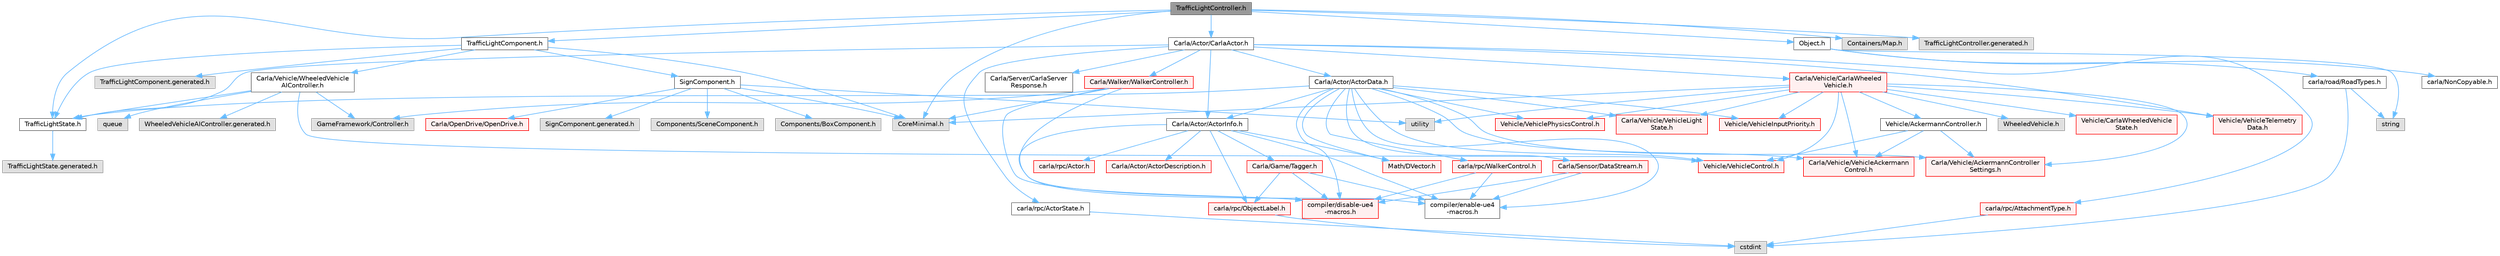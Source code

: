 digraph "TrafficLightController.h"
{
 // INTERACTIVE_SVG=YES
 // LATEX_PDF_SIZE
  bgcolor="transparent";
  edge [fontname=Helvetica,fontsize=10,labelfontname=Helvetica,labelfontsize=10];
  node [fontname=Helvetica,fontsize=10,shape=box,height=0.2,width=0.4];
  Node1 [id="Node000001",label="TrafficLightController.h",height=0.2,width=0.4,color="gray40", fillcolor="grey60", style="filled", fontcolor="black",tooltip=" "];
  Node1 -> Node2 [id="edge1_Node000001_Node000002",color="steelblue1",style="solid",tooltip=" "];
  Node2 [id="Node000002",label="CoreMinimal.h",height=0.2,width=0.4,color="grey60", fillcolor="#E0E0E0", style="filled",tooltip=" "];
  Node1 -> Node3 [id="edge2_Node000001_Node000003",color="steelblue1",style="solid",tooltip=" "];
  Node3 [id="Node000003",label="Object.h",height=0.2,width=0.4,color="grey40", fillcolor="white", style="filled",URL="$db/dbf/Object_8h.html",tooltip=" "];
  Node3 -> Node4 [id="edge3_Node000003_Node000004",color="steelblue1",style="solid",tooltip=" "];
  Node4 [id="Node000004",label="carla/NonCopyable.h",height=0.2,width=0.4,color="grey40", fillcolor="white", style="filled",URL="$d4/dd8/LibCarla_2source_2carla_2NonCopyable_8h.html",tooltip=" "];
  Node3 -> Node5 [id="edge4_Node000003_Node000005",color="steelblue1",style="solid",tooltip=" "];
  Node5 [id="Node000005",label="carla/road/RoadTypes.h",height=0.2,width=0.4,color="grey40", fillcolor="white", style="filled",URL="$d6/dbb/RoadTypes_8h.html",tooltip=" "];
  Node5 -> Node6 [id="edge5_Node000005_Node000006",color="steelblue1",style="solid",tooltip=" "];
  Node6 [id="Node000006",label="cstdint",height=0.2,width=0.4,color="grey60", fillcolor="#E0E0E0", style="filled",tooltip=" "];
  Node5 -> Node7 [id="edge6_Node000005_Node000007",color="steelblue1",style="solid",tooltip=" "];
  Node7 [id="Node000007",label="string",height=0.2,width=0.4,color="grey60", fillcolor="#E0E0E0", style="filled",tooltip=" "];
  Node3 -> Node7 [id="edge7_Node000003_Node000007",color="steelblue1",style="solid",tooltip=" "];
  Node1 -> Node8 [id="edge8_Node000001_Node000008",color="steelblue1",style="solid",tooltip=" "];
  Node8 [id="Node000008",label="TrafficLightState.h",height=0.2,width=0.4,color="grey40", fillcolor="white", style="filled",URL="$df/d9b/Unreal_2CarlaUE4_2Plugins_2Carla_2Source_2Carla_2Traffic_2TrafficLightState_8h.html",tooltip=" "];
  Node8 -> Node9 [id="edge9_Node000008_Node000009",color="steelblue1",style="solid",tooltip=" "];
  Node9 [id="Node000009",label="TrafficLightState.generated.h",height=0.2,width=0.4,color="grey60", fillcolor="#E0E0E0", style="filled",tooltip=" "];
  Node1 -> Node10 [id="edge10_Node000001_Node000010",color="steelblue1",style="solid",tooltip=" "];
  Node10 [id="Node000010",label="TrafficLightComponent.h",height=0.2,width=0.4,color="grey40", fillcolor="white", style="filled",URL="$d8/dde/TrafficLightComponent_8h.html",tooltip=" "];
  Node10 -> Node2 [id="edge11_Node000010_Node000002",color="steelblue1",style="solid",tooltip=" "];
  Node10 -> Node11 [id="edge12_Node000010_Node000011",color="steelblue1",style="solid",tooltip=" "];
  Node11 [id="Node000011",label="SignComponent.h",height=0.2,width=0.4,color="grey40", fillcolor="white", style="filled",URL="$de/d8e/SignComponent_8h.html",tooltip=" "];
  Node11 -> Node2 [id="edge13_Node000011_Node000002",color="steelblue1",style="solid",tooltip=" "];
  Node11 -> Node12 [id="edge14_Node000011_Node000012",color="steelblue1",style="solid",tooltip=" "];
  Node12 [id="Node000012",label="Components/SceneComponent.h",height=0.2,width=0.4,color="grey60", fillcolor="#E0E0E0", style="filled",tooltip=" "];
  Node11 -> Node13 [id="edge15_Node000011_Node000013",color="steelblue1",style="solid",tooltip=" "];
  Node13 [id="Node000013",label="Components/BoxComponent.h",height=0.2,width=0.4,color="grey60", fillcolor="#E0E0E0", style="filled",tooltip=" "];
  Node11 -> Node14 [id="edge16_Node000011_Node000014",color="steelblue1",style="solid",tooltip=" "];
  Node14 [id="Node000014",label="Carla/OpenDrive/OpenDrive.h",height=0.2,width=0.4,color="red", fillcolor="#FFF0F0", style="filled",URL="$d1/d9b/Unreal_2CarlaUE4_2Plugins_2Carla_2Source_2Carla_2OpenDrive_2OpenDrive_8h.html",tooltip=" "];
  Node11 -> Node52 [id="edge17_Node000011_Node000052",color="steelblue1",style="solid",tooltip=" "];
  Node52 [id="Node000052",label="utility",height=0.2,width=0.4,color="grey60", fillcolor="#E0E0E0", style="filled",tooltip=" "];
  Node11 -> Node103 [id="edge18_Node000011_Node000103",color="steelblue1",style="solid",tooltip=" "];
  Node103 [id="Node000103",label="SignComponent.generated.h",height=0.2,width=0.4,color="grey60", fillcolor="#E0E0E0", style="filled",tooltip=" "];
  Node10 -> Node8 [id="edge19_Node000010_Node000008",color="steelblue1",style="solid",tooltip=" "];
  Node10 -> Node104 [id="edge20_Node000010_Node000104",color="steelblue1",style="solid",tooltip=" "];
  Node104 [id="Node000104",label="Carla/Vehicle/WheeledVehicle\lAIController.h",height=0.2,width=0.4,color="grey40", fillcolor="white", style="filled",URL="$d2/d29/WheeledVehicleAIController_8h.html",tooltip=" "];
  Node104 -> Node105 [id="edge21_Node000104_Node000105",color="steelblue1",style="solid",tooltip=" "];
  Node105 [id="Node000105",label="queue",height=0.2,width=0.4,color="grey60", fillcolor="#E0E0E0", style="filled",tooltip=" "];
  Node104 -> Node106 [id="edge22_Node000104_Node000106",color="steelblue1",style="solid",tooltip=" "];
  Node106 [id="Node000106",label="GameFramework/Controller.h",height=0.2,width=0.4,color="grey60", fillcolor="#E0E0E0", style="filled",tooltip=" "];
  Node104 -> Node8 [id="edge23_Node000104_Node000008",color="steelblue1",style="solid",tooltip=" "];
  Node104 -> Node107 [id="edge24_Node000104_Node000107",color="steelblue1",style="solid",tooltip=" "];
  Node107 [id="Node000107",label="Vehicle/VehicleControl.h",height=0.2,width=0.4,color="red", fillcolor="#FFF0F0", style="filled",URL="$d4/dbd/Unreal_2CarlaUE4_2Plugins_2Carla_2Source_2Carla_2Vehicle_2VehicleControl_8h.html",tooltip=" "];
  Node104 -> Node109 [id="edge25_Node000104_Node000109",color="steelblue1",style="solid",tooltip=" "];
  Node109 [id="Node000109",label="WheeledVehicleAIController.generated.h",height=0.2,width=0.4,color="grey60", fillcolor="#E0E0E0", style="filled",tooltip=" "];
  Node10 -> Node110 [id="edge26_Node000010_Node000110",color="steelblue1",style="solid",tooltip=" "];
  Node110 [id="Node000110",label="TrafficLightComponent.generated.h",height=0.2,width=0.4,color="grey60", fillcolor="#E0E0E0", style="filled",tooltip=" "];
  Node1 -> Node111 [id="edge27_Node000001_Node000111",color="steelblue1",style="solid",tooltip=" "];
  Node111 [id="Node000111",label="Containers/Map.h",height=0.2,width=0.4,color="grey60", fillcolor="#E0E0E0", style="filled",tooltip=" "];
  Node1 -> Node112 [id="edge28_Node000001_Node000112",color="steelblue1",style="solid",tooltip=" "];
  Node112 [id="Node000112",label="Carla/Actor/CarlaActor.h",height=0.2,width=0.4,color="grey40", fillcolor="white", style="filled",URL="$de/d36/CarlaActor_8h.html",tooltip=" "];
  Node112 -> Node113 [id="edge29_Node000112_Node000113",color="steelblue1",style="solid",tooltip=" "];
  Node113 [id="Node000113",label="Carla/Actor/ActorInfo.h",height=0.2,width=0.4,color="grey40", fillcolor="white", style="filled",URL="$d0/d4e/ActorInfo_8h.html",tooltip=" "];
  Node113 -> Node114 [id="edge30_Node000113_Node000114",color="steelblue1",style="solid",tooltip=" "];
  Node114 [id="Node000114",label="Carla/Actor/ActorDescription.h",height=0.2,width=0.4,color="red", fillcolor="#FFF0F0", style="filled",URL="$d4/de6/Unreal_2CarlaUE4_2Plugins_2Carla_2Source_2Carla_2Actor_2ActorDescription_8h.html",tooltip=" "];
  Node113 -> Node119 [id="edge31_Node000113_Node000119",color="steelblue1",style="solid",tooltip=" "];
  Node119 [id="Node000119",label="Carla/Game/Tagger.h",height=0.2,width=0.4,color="red", fillcolor="#FFF0F0", style="filled",URL="$d7/d06/Tagger_8h.html",tooltip=" "];
  Node119 -> Node16 [id="edge32_Node000119_Node000016",color="steelblue1",style="solid",tooltip=" "];
  Node16 [id="Node000016",label="compiler/disable-ue4\l-macros.h",height=0.2,width=0.4,color="red", fillcolor="#FFF0F0", style="filled",URL="$d2/d02/disable-ue4-macros_8h.html",tooltip=" "];
  Node119 -> Node122 [id="edge33_Node000119_Node000122",color="steelblue1",style="solid",tooltip=" "];
  Node122 [id="Node000122",label="carla/rpc/ObjectLabel.h",height=0.2,width=0.4,color="red", fillcolor="#FFF0F0", style="filled",URL="$d0/dea/ObjectLabel_8h.html",tooltip=" "];
  Node122 -> Node6 [id="edge34_Node000122_Node000006",color="steelblue1",style="solid",tooltip=" "];
  Node119 -> Node41 [id="edge35_Node000119_Node000041",color="steelblue1",style="solid",tooltip=" "];
  Node41 [id="Node000041",label="compiler/enable-ue4\l-macros.h",height=0.2,width=0.4,color="grey40", fillcolor="white", style="filled",URL="$d9/da2/enable-ue4-macros_8h.html",tooltip=" "];
  Node113 -> Node124 [id="edge36_Node000113_Node000124",color="steelblue1",style="solid",tooltip=" "];
  Node124 [id="Node000124",label="Math/DVector.h",height=0.2,width=0.4,color="red", fillcolor="#FFF0F0", style="filled",URL="$d5/d94/DVector_8h.html",tooltip=" "];
  Node113 -> Node16 [id="edge37_Node000113_Node000016",color="steelblue1",style="solid",tooltip=" "];
  Node113 -> Node125 [id="edge38_Node000113_Node000125",color="steelblue1",style="solid",tooltip=" "];
  Node125 [id="Node000125",label="carla/rpc/Actor.h",height=0.2,width=0.4,color="red", fillcolor="#FFF0F0", style="filled",URL="$d8/d73/rpc_2Actor_8h.html",tooltip=" "];
  Node113 -> Node122 [id="edge39_Node000113_Node000122",color="steelblue1",style="solid",tooltip=" "];
  Node113 -> Node41 [id="edge40_Node000113_Node000041",color="steelblue1",style="solid",tooltip=" "];
  Node112 -> Node132 [id="edge41_Node000112_Node000132",color="steelblue1",style="solid",tooltip=" "];
  Node132 [id="Node000132",label="Carla/Actor/ActorData.h",height=0.2,width=0.4,color="grey40", fillcolor="white", style="filled",URL="$de/d7d/ActorData_8h.html",tooltip=" "];
  Node132 -> Node113 [id="edge42_Node000132_Node000113",color="steelblue1",style="solid",tooltip=" "];
  Node132 -> Node124 [id="edge43_Node000132_Node000124",color="steelblue1",style="solid",tooltip=" "];
  Node132 -> Node133 [id="edge44_Node000132_Node000133",color="steelblue1",style="solid",tooltip=" "];
  Node133 [id="Node000133",label="Carla/Vehicle/AckermannController\lSettings.h",height=0.2,width=0.4,color="red", fillcolor="#FFF0F0", style="filled",URL="$df/d92/Unreal_2CarlaUE4_2Plugins_2Carla_2Source_2Carla_2Vehicle_2AckermannControllerSettings_8h.html",tooltip=" "];
  Node132 -> Node135 [id="edge45_Node000132_Node000135",color="steelblue1",style="solid",tooltip=" "];
  Node135 [id="Node000135",label="Carla/Vehicle/VehicleAckermann\lControl.h",height=0.2,width=0.4,color="red", fillcolor="#FFF0F0", style="filled",URL="$d7/d1a/Unreal_2CarlaUE4_2Plugins_2Carla_2Source_2Carla_2Vehicle_2VehicleAckermannControl_8h.html",tooltip=" "];
  Node132 -> Node107 [id="edge46_Node000132_Node000107",color="steelblue1",style="solid",tooltip=" "];
  Node132 -> Node137 [id="edge47_Node000132_Node000137",color="steelblue1",style="solid",tooltip=" "];
  Node137 [id="Node000137",label="Carla/Vehicle/VehicleLight\lState.h",height=0.2,width=0.4,color="red", fillcolor="#FFF0F0", style="filled",URL="$d6/d6c/Unreal_2CarlaUE4_2Plugins_2Carla_2Source_2Carla_2Vehicle_2VehicleLightState_8h.html",tooltip=" "];
  Node132 -> Node139 [id="edge48_Node000132_Node000139",color="steelblue1",style="solid",tooltip=" "];
  Node139 [id="Node000139",label="Vehicle/VehicleInputPriority.h",height=0.2,width=0.4,color="red", fillcolor="#FFF0F0", style="filled",URL="$db/d8b/VehicleInputPriority_8h.html",tooltip=" "];
  Node132 -> Node141 [id="edge49_Node000132_Node000141",color="steelblue1",style="solid",tooltip=" "];
  Node141 [id="Node000141",label="Vehicle/VehiclePhysicsControl.h",height=0.2,width=0.4,color="red", fillcolor="#FFF0F0", style="filled",URL="$d3/d90/Unreal_2CarlaUE4_2Plugins_2Carla_2Source_2Carla_2Vehicle_2VehiclePhysicsControl_8h.html",tooltip=" "];
  Node132 -> Node145 [id="edge50_Node000132_Node000145",color="steelblue1",style="solid",tooltip=" "];
  Node145 [id="Node000145",label="Carla/Sensor/DataStream.h",height=0.2,width=0.4,color="red", fillcolor="#FFF0F0", style="filled",URL="$da/dd9/DataStream_8h.html",tooltip=" "];
  Node145 -> Node16 [id="edge51_Node000145_Node000016",color="steelblue1",style="solid",tooltip=" "];
  Node145 -> Node41 [id="edge52_Node000145_Node000041",color="steelblue1",style="solid",tooltip=" "];
  Node132 -> Node8 [id="edge53_Node000132_Node000008",color="steelblue1",style="solid",tooltip=" "];
  Node132 -> Node16 [id="edge54_Node000132_Node000016",color="steelblue1",style="solid",tooltip=" "];
  Node132 -> Node168 [id="edge55_Node000132_Node000168",color="steelblue1",style="solid",tooltip=" "];
  Node168 [id="Node000168",label="carla/rpc/WalkerControl.h",height=0.2,width=0.4,color="red", fillcolor="#FFF0F0", style="filled",URL="$dd/db3/LibCarla_2source_2carla_2rpc_2WalkerControl_8h.html",tooltip=" "];
  Node168 -> Node41 [id="edge56_Node000168_Node000041",color="steelblue1",style="solid",tooltip=" "];
  Node168 -> Node16 [id="edge57_Node000168_Node000016",color="steelblue1",style="solid",tooltip=" "];
  Node132 -> Node41 [id="edge58_Node000132_Node000041",color="steelblue1",style="solid",tooltip=" "];
  Node112 -> Node217 [id="edge59_Node000112_Node000217",color="steelblue1",style="solid",tooltip=" "];
  Node217 [id="Node000217",label="Carla/Vehicle/CarlaWheeled\lVehicle.h",height=0.2,width=0.4,color="red", fillcolor="#FFF0F0", style="filled",URL="$d3/d00/CarlaWheeledVehicle_8h.html",tooltip=" "];
  Node217 -> Node218 [id="edge60_Node000217_Node000218",color="steelblue1",style="solid",tooltip=" "];
  Node218 [id="Node000218",label="WheeledVehicle.h",height=0.2,width=0.4,color="grey60", fillcolor="#E0E0E0", style="filled",tooltip=" "];
  Node217 -> Node219 [id="edge61_Node000217_Node000219",color="steelblue1",style="solid",tooltip=" "];
  Node219 [id="Node000219",label="Vehicle/AckermannController.h",height=0.2,width=0.4,color="grey40", fillcolor="white", style="filled",URL="$d0/d4d/AckermannController_8h.html",tooltip=" "];
  Node219 -> Node133 [id="edge62_Node000219_Node000133",color="steelblue1",style="solid",tooltip=" "];
  Node219 -> Node135 [id="edge63_Node000219_Node000135",color="steelblue1",style="solid",tooltip=" "];
  Node219 -> Node107 [id="edge64_Node000219_Node000107",color="steelblue1",style="solid",tooltip=" "];
  Node217 -> Node133 [id="edge65_Node000217_Node000133",color="steelblue1",style="solid",tooltip=" "];
  Node217 -> Node220 [id="edge66_Node000217_Node000220",color="steelblue1",style="solid",tooltip=" "];
  Node220 [id="Node000220",label="Vehicle/CarlaWheeledVehicle\lState.h",height=0.2,width=0.4,color="red", fillcolor="#FFF0F0", style="filled",URL="$d7/dab/CarlaWheeledVehicleState_8h.html",tooltip=" "];
  Node217 -> Node135 [id="edge67_Node000217_Node000135",color="steelblue1",style="solid",tooltip=" "];
  Node217 -> Node107 [id="edge68_Node000217_Node000107",color="steelblue1",style="solid",tooltip=" "];
  Node217 -> Node137 [id="edge69_Node000217_Node000137",color="steelblue1",style="solid",tooltip=" "];
  Node217 -> Node139 [id="edge70_Node000217_Node000139",color="steelblue1",style="solid",tooltip=" "];
  Node217 -> Node141 [id="edge71_Node000217_Node000141",color="steelblue1",style="solid",tooltip=" "];
  Node217 -> Node222 [id="edge72_Node000217_Node000222",color="steelblue1",style="solid",tooltip=" "];
  Node222 [id="Node000222",label="Vehicle/VehicleTelemetry\lData.h",height=0.2,width=0.4,color="red", fillcolor="#FFF0F0", style="filled",URL="$de/dcb/Unreal_2CarlaUE4_2Plugins_2Carla_2Source_2Carla_2Vehicle_2VehicleTelemetryData_8h.html",tooltip=" "];
  Node217 -> Node2 [id="edge73_Node000217_Node000002",color="steelblue1",style="solid",tooltip=" "];
  Node217 -> Node52 [id="edge74_Node000217_Node000052",color="steelblue1",style="solid",tooltip=" "];
  Node112 -> Node222 [id="edge75_Node000112_Node000222",color="steelblue1",style="solid",tooltip=" "];
  Node112 -> Node239 [id="edge76_Node000112_Node000239",color="steelblue1",style="solid",tooltip=" "];
  Node239 [id="Node000239",label="Carla/Walker/WalkerController.h",height=0.2,width=0.4,color="red", fillcolor="#FFF0F0", style="filled",URL="$da/d52/WalkerController_8h.html",tooltip=" "];
  Node239 -> Node2 [id="edge77_Node000239_Node000002",color="steelblue1",style="solid",tooltip=" "];
  Node239 -> Node106 [id="edge78_Node000239_Node000106",color="steelblue1",style="solid",tooltip=" "];
  Node239 -> Node16 [id="edge79_Node000239_Node000016",color="steelblue1",style="solid",tooltip=" "];
  Node239 -> Node41 [id="edge80_Node000239_Node000041",color="steelblue1",style="solid",tooltip=" "];
  Node112 -> Node8 [id="edge81_Node000112_Node000008",color="steelblue1",style="solid",tooltip=" "];
  Node112 -> Node164 [id="edge82_Node000112_Node000164",color="steelblue1",style="solid",tooltip=" "];
  Node164 [id="Node000164",label="carla/rpc/ActorState.h",height=0.2,width=0.4,color="grey40", fillcolor="white", style="filled",URL="$d5/d30/rpc_2ActorState_8h.html",tooltip=" "];
  Node164 -> Node6 [id="edge83_Node000164_Node000006",color="steelblue1",style="solid",tooltip=" "];
  Node112 -> Node247 [id="edge84_Node000112_Node000247",color="steelblue1",style="solid",tooltip=" "];
  Node247 [id="Node000247",label="carla/rpc/AttachmentType.h",height=0.2,width=0.4,color="red", fillcolor="#FFF0F0", style="filled",URL="$d9/df7/AttachmentType_8h.html",tooltip=" "];
  Node247 -> Node6 [id="edge85_Node000247_Node000006",color="steelblue1",style="solid",tooltip=" "];
  Node112 -> Node248 [id="edge86_Node000112_Node000248",color="steelblue1",style="solid",tooltip=" "];
  Node248 [id="Node000248",label="Carla/Server/CarlaServer\lResponse.h",height=0.2,width=0.4,color="grey40", fillcolor="white", style="filled",URL="$dd/d3e/CarlaServerResponse_8h.html",tooltip=" "];
  Node1 -> Node249 [id="edge87_Node000001_Node000249",color="steelblue1",style="solid",tooltip=" "];
  Node249 [id="Node000249",label="TrafficLightController.generated.h",height=0.2,width=0.4,color="grey60", fillcolor="#E0E0E0", style="filled",tooltip=" "];
}
